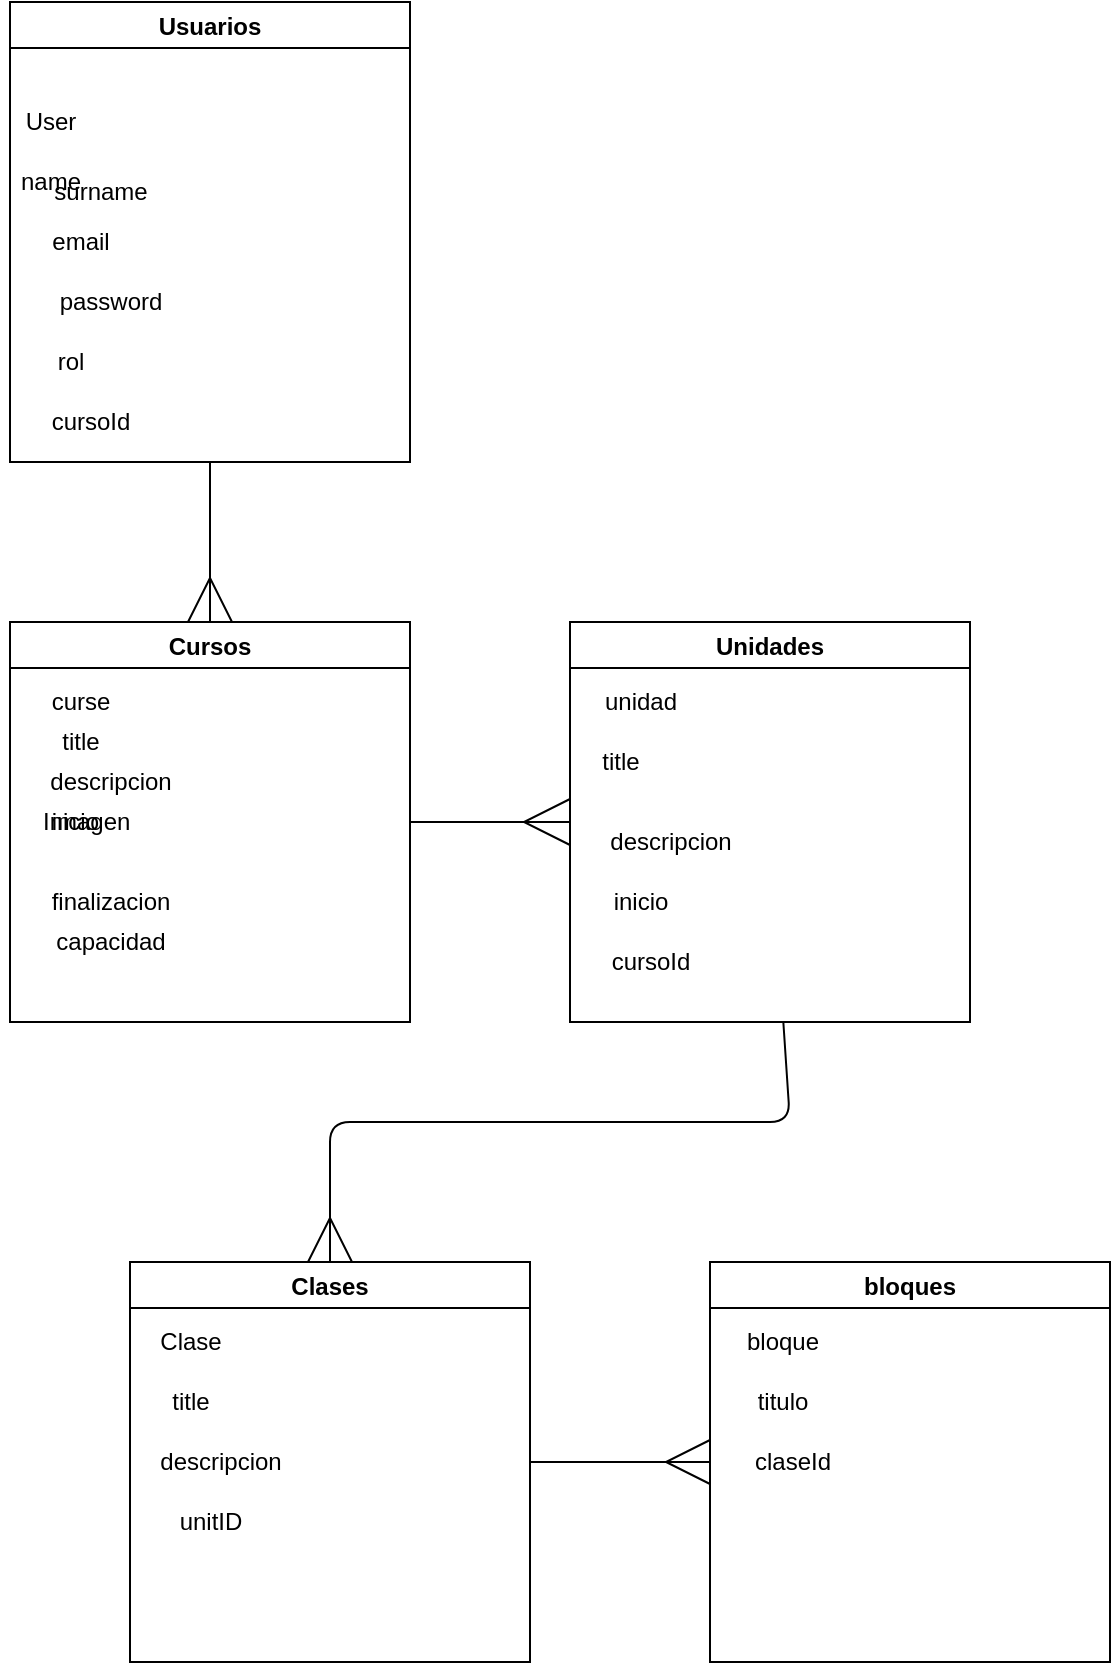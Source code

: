 <mxfile>
    <diagram id="9O0gPhXO7ydK4vHjESiS" name="Página-1">
        <mxGraphModel dx="596" dy="478" grid="1" gridSize="10" guides="1" tooltips="1" connect="1" arrows="1" fold="1" page="1" pageScale="1" pageWidth="827" pageHeight="1169" math="0" shadow="0">
            <root>
                <mxCell id="0"/>
                <mxCell id="1" parent="0"/>
                <mxCell id="14" style="edgeStyle=none;html=1;" edge="1" parent="1">
                    <mxGeometry relative="1" as="geometry">
                        <mxPoint x="230" y="425" as="targetPoint"/>
                        <mxPoint x="230" y="425" as="sourcePoint"/>
                    </mxGeometry>
                </mxCell>
                <mxCell id="58" style="edgeStyle=none;html=1;entryX=0;entryY=0.5;entryDx=0;entryDy=0;fontSize=12;endArrow=ERmany;endFill=0;jumpSize=10;endSize=21;" edge="1" parent="1" source="16" target="25">
                    <mxGeometry relative="1" as="geometry"/>
                </mxCell>
                <mxCell id="16" value="Cursos" style="swimlane;fontSize=12;" vertex="1" parent="1">
                    <mxGeometry x="120" y="320" width="200" height="200" as="geometry"/>
                </mxCell>
                <mxCell id="17" value="curse" style="text;html=1;align=center;verticalAlign=middle;resizable=0;points=[];autosize=1;strokeColor=none;fillColor=none;fontSize=12;" vertex="1" parent="16">
                    <mxGeometry x="10" y="30" width="50" height="20" as="geometry"/>
                </mxCell>
                <mxCell id="18" value="title" style="text;html=1;align=center;verticalAlign=middle;resizable=0;points=[];autosize=1;strokeColor=none;fillColor=none;fontSize=12;" vertex="1" parent="16">
                    <mxGeometry x="20" y="50" width="30" height="20" as="geometry"/>
                </mxCell>
                <mxCell id="19" value="descripcion" style="text;html=1;align=center;verticalAlign=middle;resizable=0;points=[];autosize=1;strokeColor=none;fillColor=none;fontSize=12;" vertex="1" parent="16">
                    <mxGeometry x="10" y="70" width="80" height="20" as="geometry"/>
                </mxCell>
                <mxCell id="20" value="imagen" style="text;html=1;align=center;verticalAlign=middle;resizable=0;points=[];autosize=1;strokeColor=none;fillColor=none;fontSize=12;" vertex="1" parent="16">
                    <mxGeometry x="10" y="90" width="60" height="20" as="geometry"/>
                </mxCell>
                <mxCell id="22" value="finalizacion" style="text;html=1;align=center;verticalAlign=middle;resizable=0;points=[];autosize=1;strokeColor=none;fillColor=none;fontSize=12;" vertex="1" parent="16">
                    <mxGeometry x="10" y="130" width="80" height="20" as="geometry"/>
                </mxCell>
                <mxCell id="23" value="capacidad" style="text;html=1;align=center;verticalAlign=middle;resizable=0;points=[];autosize=1;strokeColor=none;fillColor=none;fontSize=12;" vertex="1" parent="16">
                    <mxGeometry x="15" y="150" width="70" height="20" as="geometry"/>
                </mxCell>
                <mxCell id="21" value="Inicio" style="text;html=1;align=center;verticalAlign=middle;resizable=0;points=[];autosize=1;strokeColor=none;fillColor=none;fontSize=12;" vertex="1" parent="1">
                    <mxGeometry x="130" y="410" width="40" height="20" as="geometry"/>
                </mxCell>
                <mxCell id="60" style="edgeStyle=none;jumpSize=10;html=1;entryX=0.5;entryY=0;entryDx=0;entryDy=0;fontSize=12;endArrow=ERmany;endFill=0;startSize=20;endSize=20;" edge="1" parent="1" source="25" target="33">
                    <mxGeometry relative="1" as="geometry">
                        <Array as="points">
                            <mxPoint x="510" y="570"/>
                            <mxPoint x="280" y="570"/>
                        </Array>
                    </mxGeometry>
                </mxCell>
                <mxCell id="25" value="Unidades" style="swimlane;fontSize=12;" vertex="1" parent="1">
                    <mxGeometry x="400" y="320" width="200" height="200" as="geometry"/>
                </mxCell>
                <mxCell id="27" value="unidad" style="text;html=1;align=center;verticalAlign=middle;resizable=0;points=[];autosize=1;strokeColor=none;fillColor=none;fontSize=12;" vertex="1" parent="25">
                    <mxGeometry x="10" y="30" width="50" height="20" as="geometry"/>
                </mxCell>
                <mxCell id="28" value="title" style="text;html=1;align=center;verticalAlign=middle;resizable=0;points=[];autosize=1;strokeColor=none;fillColor=none;fontSize=12;" vertex="1" parent="25">
                    <mxGeometry x="10" y="60" width="30" height="20" as="geometry"/>
                </mxCell>
                <mxCell id="29" value="descripcion" style="text;html=1;align=center;verticalAlign=middle;resizable=0;points=[];autosize=1;strokeColor=none;fillColor=none;fontSize=12;" vertex="1" parent="25">
                    <mxGeometry x="10" y="100" width="80" height="20" as="geometry"/>
                </mxCell>
                <mxCell id="30" value="inicio" style="text;html=1;align=center;verticalAlign=middle;resizable=0;points=[];autosize=1;strokeColor=none;fillColor=none;fontSize=12;" vertex="1" parent="25">
                    <mxGeometry x="15" y="130" width="40" height="20" as="geometry"/>
                </mxCell>
                <mxCell id="31" value="cursoId" style="text;html=1;align=center;verticalAlign=middle;resizable=0;points=[];autosize=1;strokeColor=none;fillColor=none;fontSize=12;" vertex="1" parent="25">
                    <mxGeometry x="10" y="160" width="60" height="20" as="geometry"/>
                </mxCell>
                <mxCell id="61" style="edgeStyle=none;jumpSize=10;html=1;entryX=0;entryY=0.5;entryDx=0;entryDy=0;fontSize=12;endArrow=ERmany;endFill=0;startSize=20;endSize=20;" edge="1" parent="1" source="33" target="39">
                    <mxGeometry relative="1" as="geometry"/>
                </mxCell>
                <mxCell id="33" value="Clases" style="swimlane;fontSize=12;startSize=23;" vertex="1" parent="1">
                    <mxGeometry x="180" y="640" width="200" height="200" as="geometry"/>
                </mxCell>
                <mxCell id="36" value="title" style="text;html=1;align=center;verticalAlign=middle;resizable=0;points=[];autosize=1;strokeColor=none;fillColor=none;fontSize=12;" vertex="1" parent="33">
                    <mxGeometry x="15" y="60" width="30" height="20" as="geometry"/>
                </mxCell>
                <mxCell id="37" value="descripcion" style="text;html=1;align=center;verticalAlign=middle;resizable=0;points=[];autosize=1;strokeColor=none;fillColor=none;fontSize=12;" vertex="1" parent="33">
                    <mxGeometry x="5" y="90" width="80" height="20" as="geometry"/>
                </mxCell>
                <mxCell id="35" value="Clase" style="text;html=1;align=center;verticalAlign=middle;resizable=0;points=[];autosize=1;strokeColor=none;fillColor=none;fontSize=12;" vertex="1" parent="33">
                    <mxGeometry x="5" y="30" width="50" height="20" as="geometry"/>
                </mxCell>
                <mxCell id="38" value="unitID" style="text;html=1;align=center;verticalAlign=middle;resizable=0;points=[];autosize=1;strokeColor=none;fillColor=none;fontSize=12;" vertex="1" parent="33">
                    <mxGeometry x="15" y="120" width="50" height="20" as="geometry"/>
                </mxCell>
                <mxCell id="39" value="bloques" style="swimlane;fontSize=12;" vertex="1" parent="1">
                    <mxGeometry x="470" y="640" width="200" height="200" as="geometry"/>
                </mxCell>
                <mxCell id="40" value="bloque" style="text;html=1;align=center;verticalAlign=middle;resizable=0;points=[];autosize=1;strokeColor=none;fillColor=none;fontSize=12;" vertex="1" parent="39">
                    <mxGeometry x="11" y="30" width="50" height="20" as="geometry"/>
                </mxCell>
                <mxCell id="41" value="titulo" style="text;html=1;align=center;verticalAlign=middle;resizable=0;points=[];autosize=1;strokeColor=none;fillColor=none;fontSize=12;" vertex="1" parent="39">
                    <mxGeometry x="16" y="60" width="40" height="20" as="geometry"/>
                </mxCell>
                <mxCell id="42" value="claseId" style="text;html=1;align=center;verticalAlign=middle;resizable=0;points=[];autosize=1;strokeColor=none;fillColor=none;fontSize=12;" vertex="1" parent="39">
                    <mxGeometry x="11" y="90" width="60" height="20" as="geometry"/>
                </mxCell>
                <mxCell id="43" value="Usuarios" style="swimlane;fontSize=12;" vertex="1" parent="1">
                    <mxGeometry x="120" y="10" width="200" height="230" as="geometry"/>
                </mxCell>
                <mxCell id="52" value="cursoId" style="text;html=1;align=center;verticalAlign=middle;resizable=0;points=[];autosize=1;strokeColor=none;fillColor=none;fontSize=12;" vertex="1" parent="43">
                    <mxGeometry x="10" y="200" width="60" height="20" as="geometry"/>
                </mxCell>
                <mxCell id="46" value="surname" style="text;html=1;align=center;verticalAlign=middle;resizable=0;points=[];autosize=1;strokeColor=none;fillColor=none;fontSize=12;" vertex="1" parent="43">
                    <mxGeometry x="10" y="85" width="70" height="20" as="geometry"/>
                </mxCell>
                <mxCell id="47" value="email" style="text;html=1;align=center;verticalAlign=middle;resizable=0;points=[];autosize=1;strokeColor=none;fillColor=none;fontSize=12;" vertex="1" parent="43">
                    <mxGeometry x="10" y="110" width="50" height="20" as="geometry"/>
                </mxCell>
                <mxCell id="48" value="password" style="text;html=1;align=center;verticalAlign=middle;resizable=0;points=[];autosize=1;strokeColor=none;fillColor=none;fontSize=12;" vertex="1" parent="43">
                    <mxGeometry x="15" y="140" width="70" height="20" as="geometry"/>
                </mxCell>
                <mxCell id="51" value="rol" style="text;html=1;align=center;verticalAlign=middle;resizable=0;points=[];autosize=1;strokeColor=none;fillColor=none;fontSize=12;" vertex="1" parent="43">
                    <mxGeometry x="15" y="170" width="30" height="20" as="geometry"/>
                </mxCell>
                <mxCell id="44" value="User" style="text;html=1;align=center;verticalAlign=middle;resizable=0;points=[];autosize=1;strokeColor=none;fillColor=none;fontSize=12;" vertex="1" parent="1">
                    <mxGeometry x="120" y="60" width="40" height="20" as="geometry"/>
                </mxCell>
                <mxCell id="45" value="name" style="text;html=1;align=center;verticalAlign=middle;resizable=0;points=[];autosize=1;strokeColor=none;fillColor=none;fontSize=12;" vertex="1" parent="1">
                    <mxGeometry x="115" y="90" width="50" height="20" as="geometry"/>
                </mxCell>
                <mxCell id="55" style="edgeStyle=none;html=1;fontSize=12;endArrow=ERmany;endFill=0;startSize=20;endSize=20;entryX=0.5;entryY=0;entryDx=0;entryDy=0;exitX=0.5;exitY=1;exitDx=0;exitDy=0;" edge="1" parent="1" source="43" target="16">
                    <mxGeometry relative="1" as="geometry"/>
                </mxCell>
            </root>
        </mxGraphModel>
    </diagram>
</mxfile>